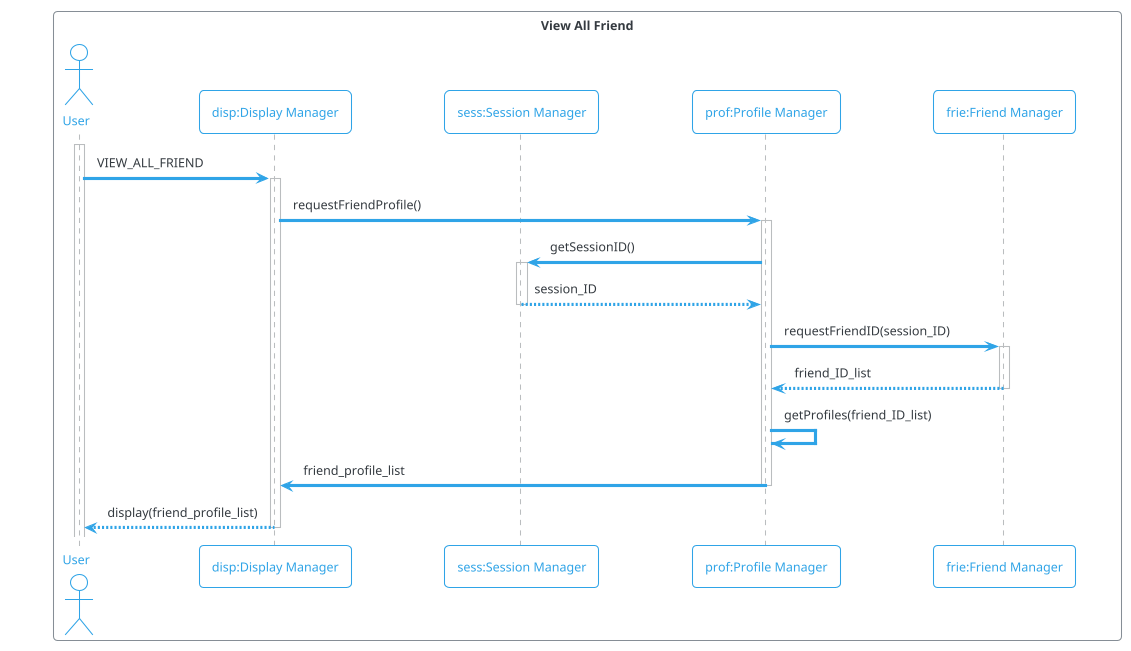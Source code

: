 @startuml
!theme cerulean-outline
box "View All Friend"
actor "User" as user
participant "disp:Display Manager" as disp
participant "sess:Session Manager" as sess
participant "prof:Profile Manager" as prof
participant "frie:Friend Manager" as frie
end box
activate user
user -> disp ++ : VIEW_ALL_FRIEND
disp -> prof ++ : requestFriendProfile()
prof -> sess ++ : getSessionID()
sess --> prof -- : session_ID
prof -> frie ++ : requestFriendID(session_ID)
frie --> prof -- : friend_ID_list
prof -> prof : getProfiles(friend_ID_list)
prof -> disp -- : friend_profile_list
disp --> user -- : display(friend_profile_list)
@enduml